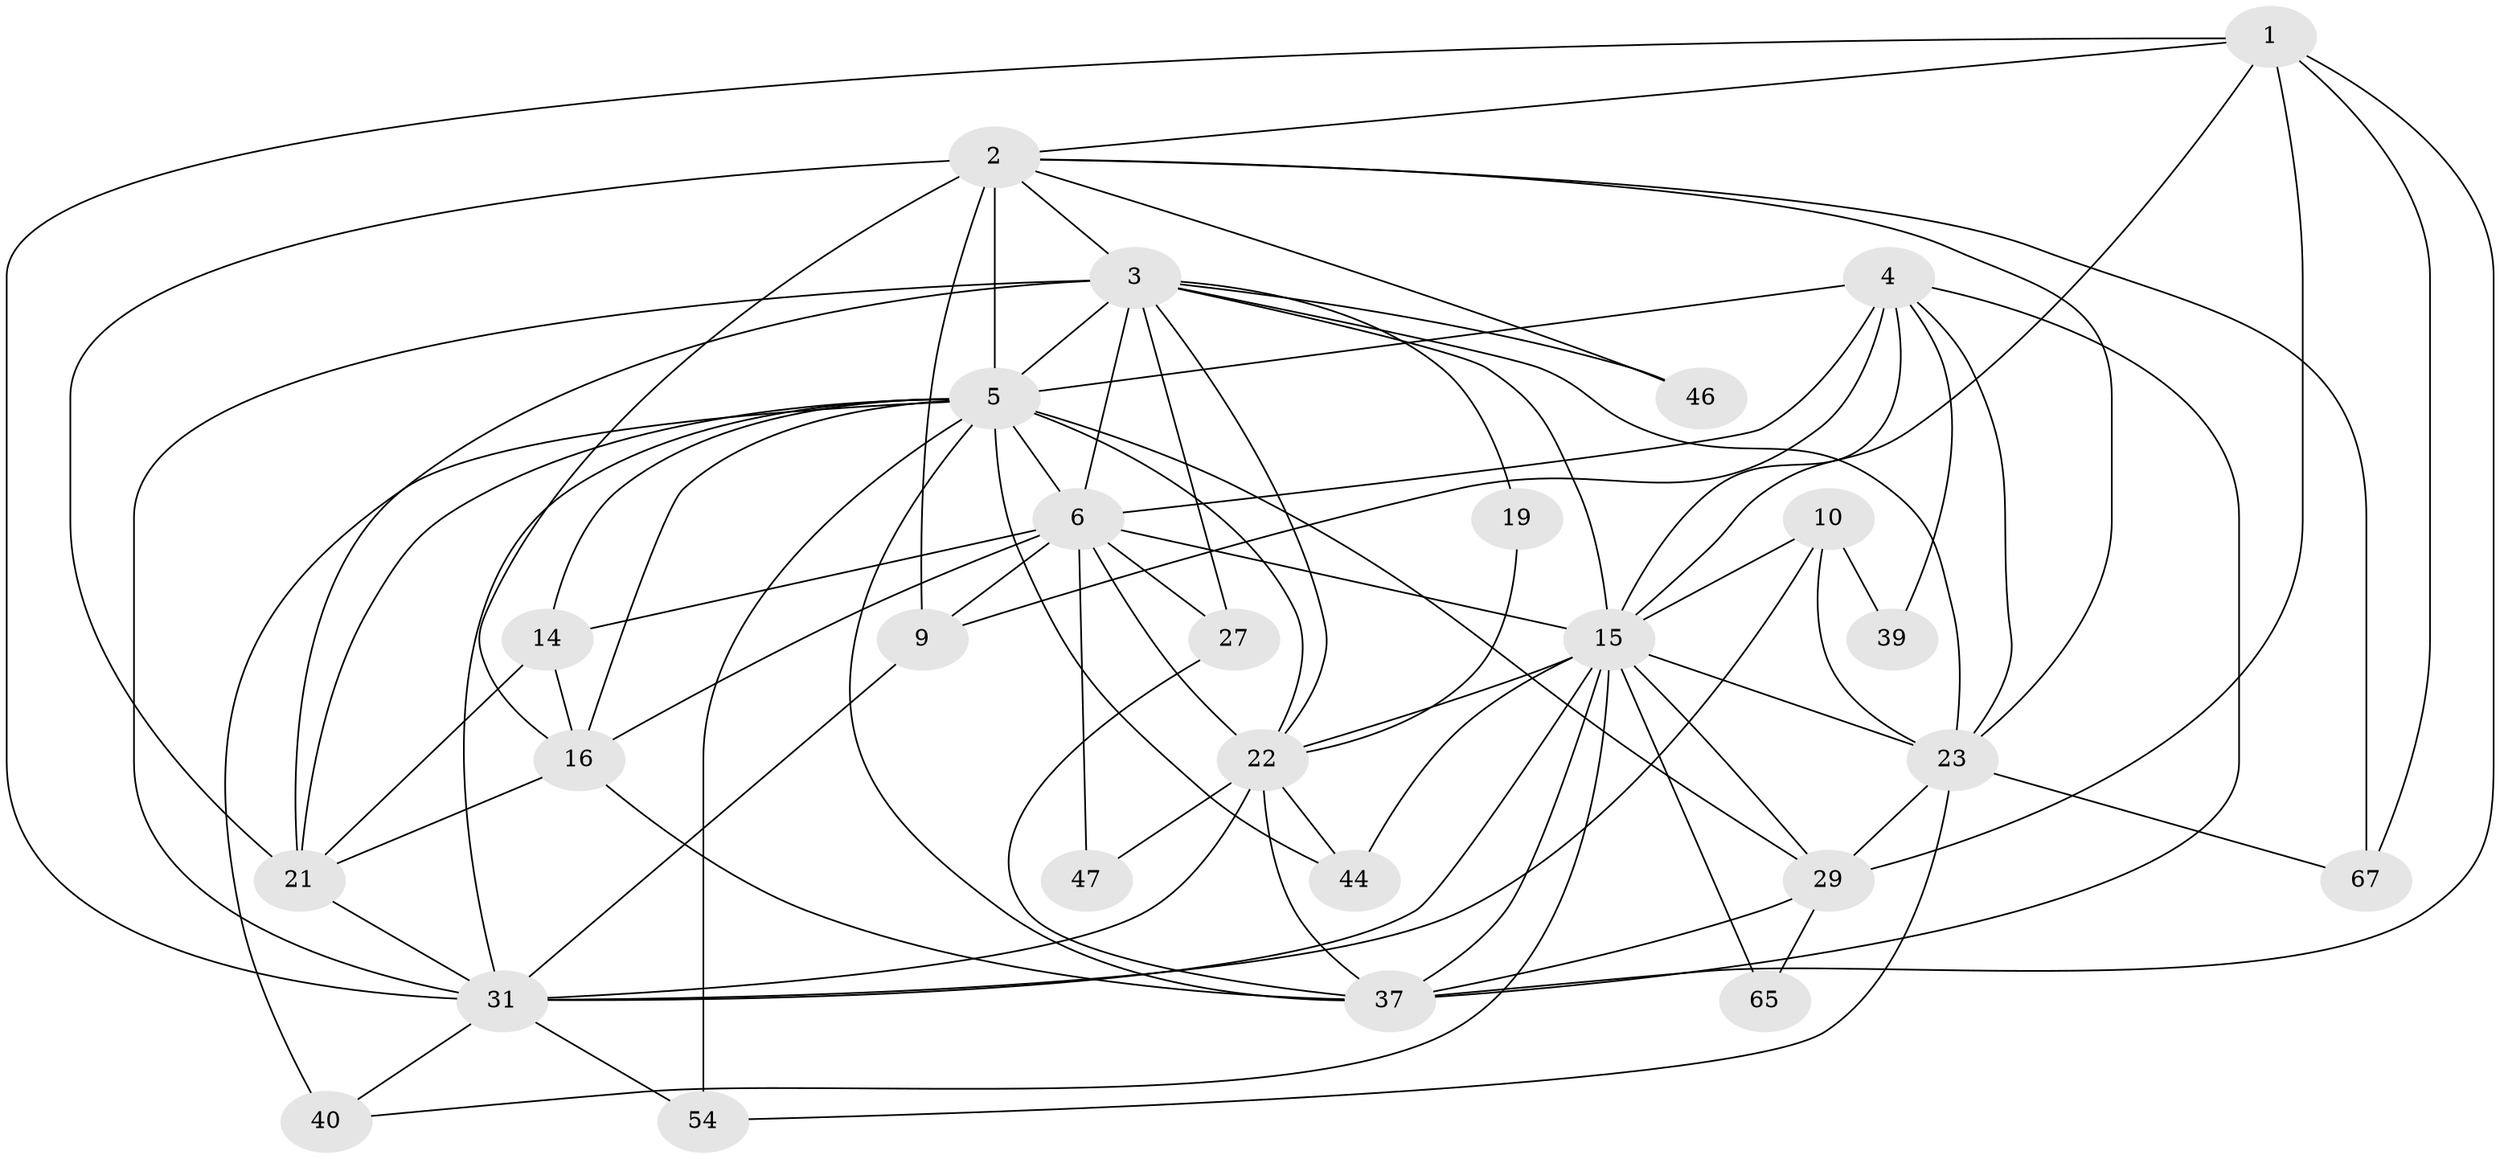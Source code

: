 // original degree distribution, {3: 0.2235294117647059, 6: 0.10588235294117647, 5: 0.2235294117647059, 4: 0.24705882352941178, 2: 0.16470588235294117, 7: 0.023529411764705882, 8: 0.011764705882352941}
// Generated by graph-tools (version 1.1) at 2025/18/03/04/25 18:18:53]
// undirected, 27 vertices, 80 edges
graph export_dot {
graph [start="1"]
  node [color=gray90,style=filled];
  1 [super="+59+17"];
  2 [super="+30+41+25"];
  3 [super="+73+34+32+20+42"];
  4 [super="+28+45"];
  5 [super="+62+7"];
  6 [super="+12+11+26+52"];
  9 [super="+13"];
  10 [super="+36"];
  14 [super="+48"];
  15 [super="+78+69"];
  16 [super="+72"];
  19;
  21 [super="+33+80"];
  22 [super="+50+64+79"];
  23 [super="+57+38"];
  27 [super="+68"];
  29 [super="+84+66"];
  31 [super="+63+58"];
  37 [super="+51+55"];
  39;
  40;
  44;
  46;
  47;
  54 [super="+56"];
  65;
  67;
  1 -- 29;
  1 -- 2;
  1 -- 67;
  1 -- 31;
  1 -- 37;
  1 -- 15;
  2 -- 23 [weight=2];
  2 -- 9;
  2 -- 21;
  2 -- 5 [weight=4];
  2 -- 3;
  2 -- 16;
  2 -- 67;
  2 -- 46;
  3 -- 5 [weight=3];
  3 -- 27 [weight=2];
  3 -- 19;
  3 -- 46;
  3 -- 23;
  3 -- 21 [weight=2];
  3 -- 31;
  3 -- 22 [weight=2];
  3 -- 15 [weight=2];
  3 -- 6 [weight=2];
  4 -- 37;
  4 -- 39;
  4 -- 5;
  4 -- 6 [weight=2];
  4 -- 9;
  4 -- 23;
  4 -- 15;
  5 -- 29;
  5 -- 6 [weight=3];
  5 -- 14 [weight=2];
  5 -- 16;
  5 -- 21;
  5 -- 31 [weight=2];
  5 -- 37 [weight=2];
  5 -- 40 [weight=2];
  5 -- 44;
  5 -- 22;
  5 -- 54;
  6 -- 9 [weight=3];
  6 -- 47;
  6 -- 27 [weight=2];
  6 -- 15;
  6 -- 14;
  6 -- 22 [weight=3];
  6 -- 16;
  9 -- 31;
  10 -- 39;
  10 -- 15;
  10 -- 31;
  10 -- 23;
  14 -- 16;
  14 -- 21;
  15 -- 44;
  15 -- 23;
  15 -- 65;
  15 -- 37;
  15 -- 40;
  15 -- 22;
  15 -- 29;
  15 -- 31 [weight=2];
  16 -- 37;
  16 -- 21;
  19 -- 22;
  21 -- 31;
  22 -- 31;
  22 -- 37;
  22 -- 44;
  22 -- 47;
  23 -- 67;
  23 -- 29 [weight=2];
  23 -- 54;
  27 -- 37;
  29 -- 65;
  29 -- 37 [weight=2];
  31 -- 54;
  31 -- 40;
}
